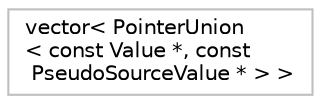 digraph "Graphical Class Hierarchy"
{
 // LATEX_PDF_SIZE
  bgcolor="transparent";
  edge [fontname="Helvetica",fontsize="10",labelfontname="Helvetica",labelfontsize="10"];
  node [fontname="Helvetica",fontsize="10",shape=record];
  rankdir="LR";
  Node0 [label="vector\< PointerUnion\l\< const Value *, const\l PseudoSourceValue * \> \>",height=0.2,width=0.4,color="grey75",tooltip=" "];
}
